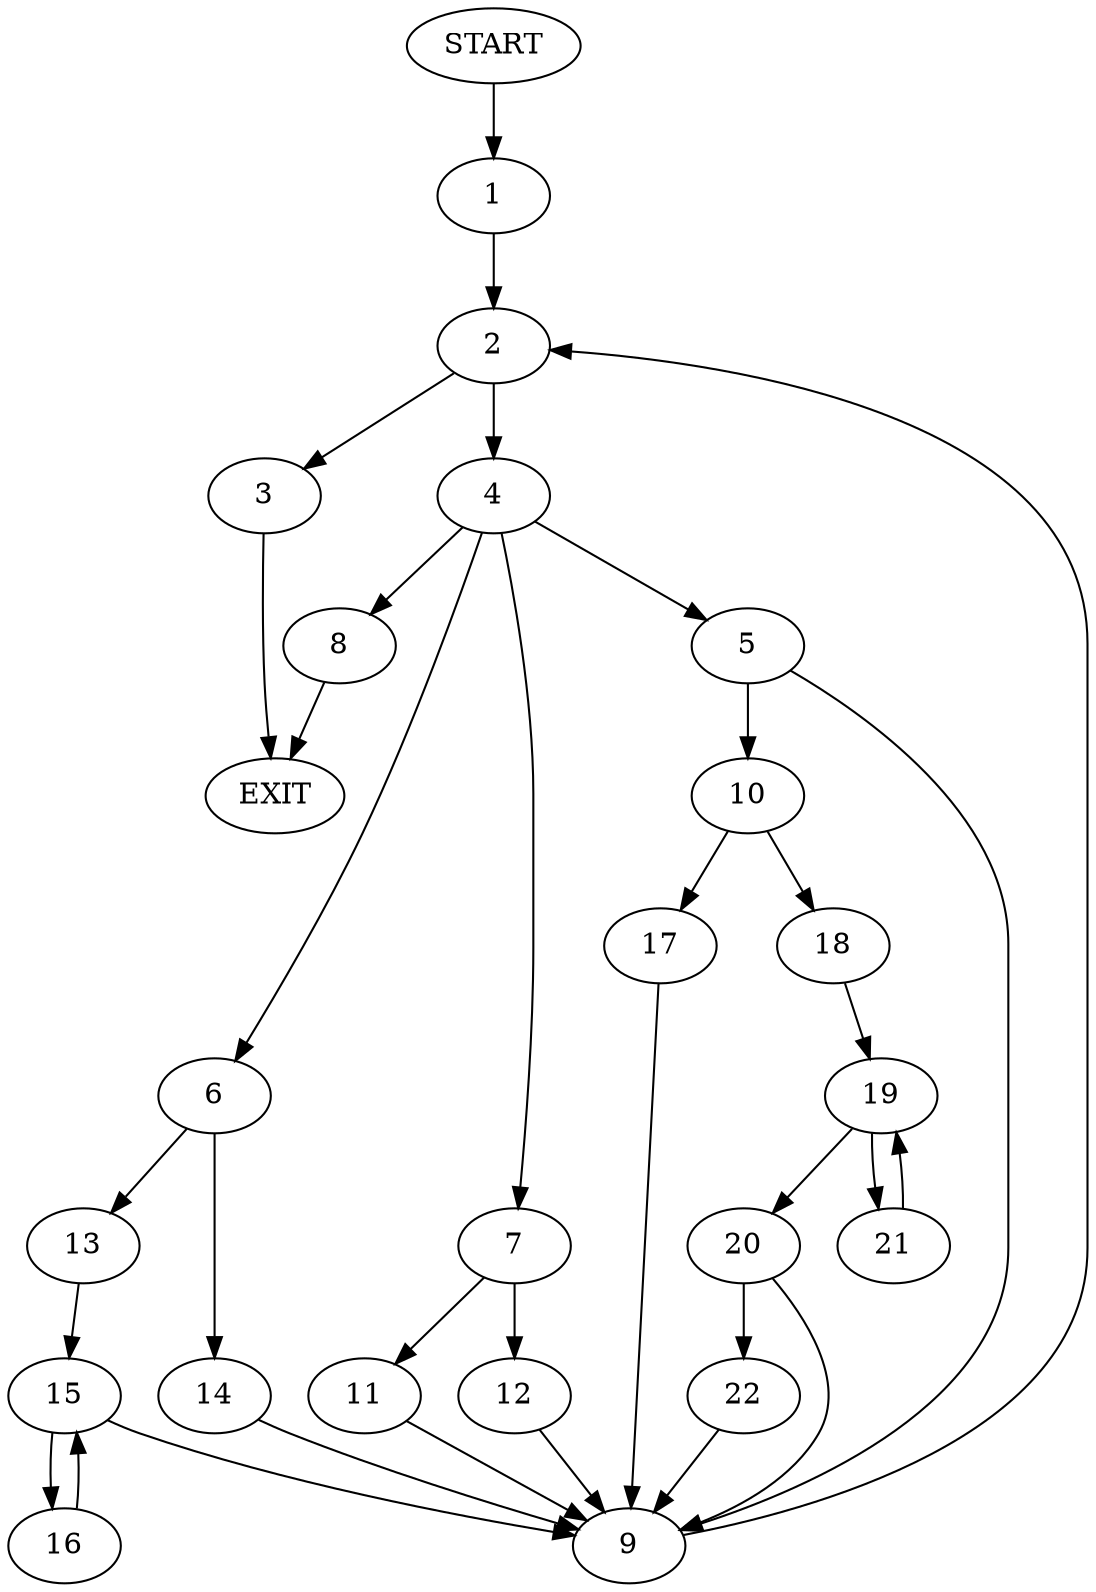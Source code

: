 digraph {
0 [label="START"]
23 [label="EXIT"]
0 -> 1
1 -> 2
2 -> 3
2 -> 4
4 -> 5
4 -> 6
4 -> 7
4 -> 8
3 -> 23
5 -> 9
5 -> 10
7 -> 11
7 -> 12
8 -> 23
6 -> 13
6 -> 14
13 -> 15
14 -> 9
9 -> 2
15 -> 9
15 -> 16
16 -> 15
11 -> 9
12 -> 9
10 -> 17
10 -> 18
17 -> 9
18 -> 19
19 -> 20
19 -> 21
20 -> 9
20 -> 22
21 -> 19
22 -> 9
}
